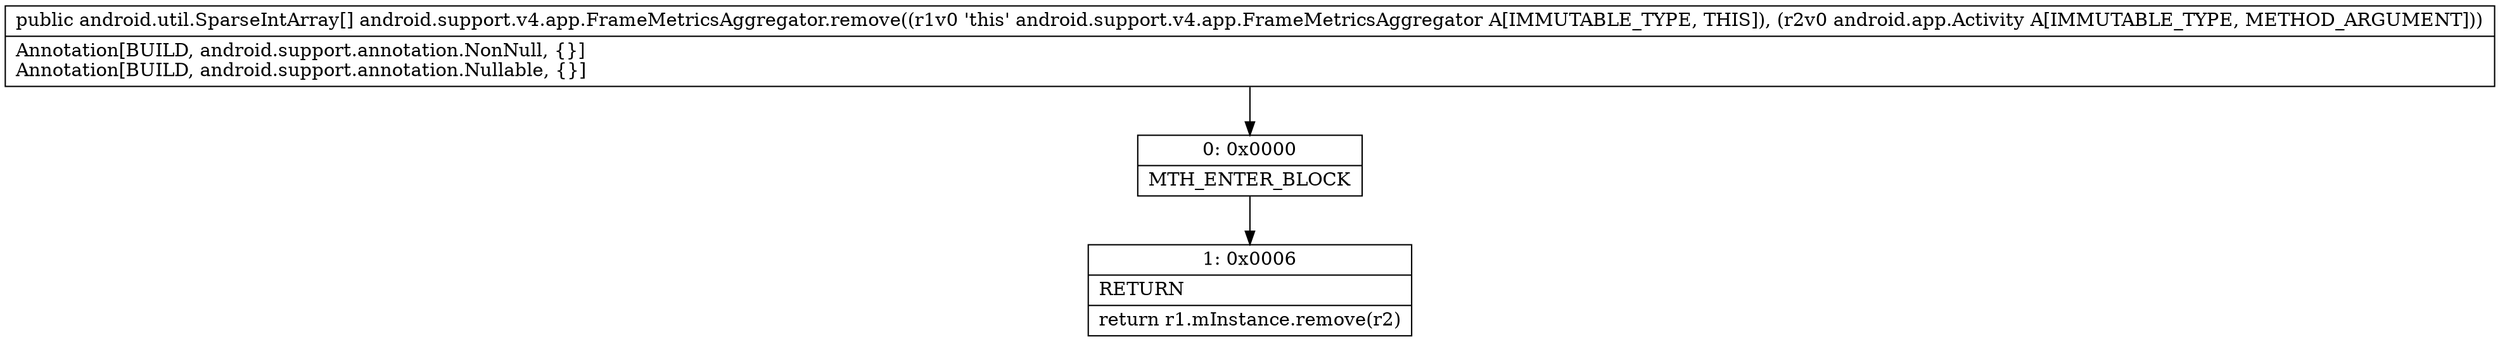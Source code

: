digraph "CFG forandroid.support.v4.app.FrameMetricsAggregator.remove(Landroid\/app\/Activity;)[Landroid\/util\/SparseIntArray;" {
Node_0 [shape=record,label="{0\:\ 0x0000|MTH_ENTER_BLOCK\l}"];
Node_1 [shape=record,label="{1\:\ 0x0006|RETURN\l|return r1.mInstance.remove(r2)\l}"];
MethodNode[shape=record,label="{public android.util.SparseIntArray[] android.support.v4.app.FrameMetricsAggregator.remove((r1v0 'this' android.support.v4.app.FrameMetricsAggregator A[IMMUTABLE_TYPE, THIS]), (r2v0 android.app.Activity A[IMMUTABLE_TYPE, METHOD_ARGUMENT]))  | Annotation[BUILD, android.support.annotation.NonNull, \{\}]\lAnnotation[BUILD, android.support.annotation.Nullable, \{\}]\l}"];
MethodNode -> Node_0;
Node_0 -> Node_1;
}

